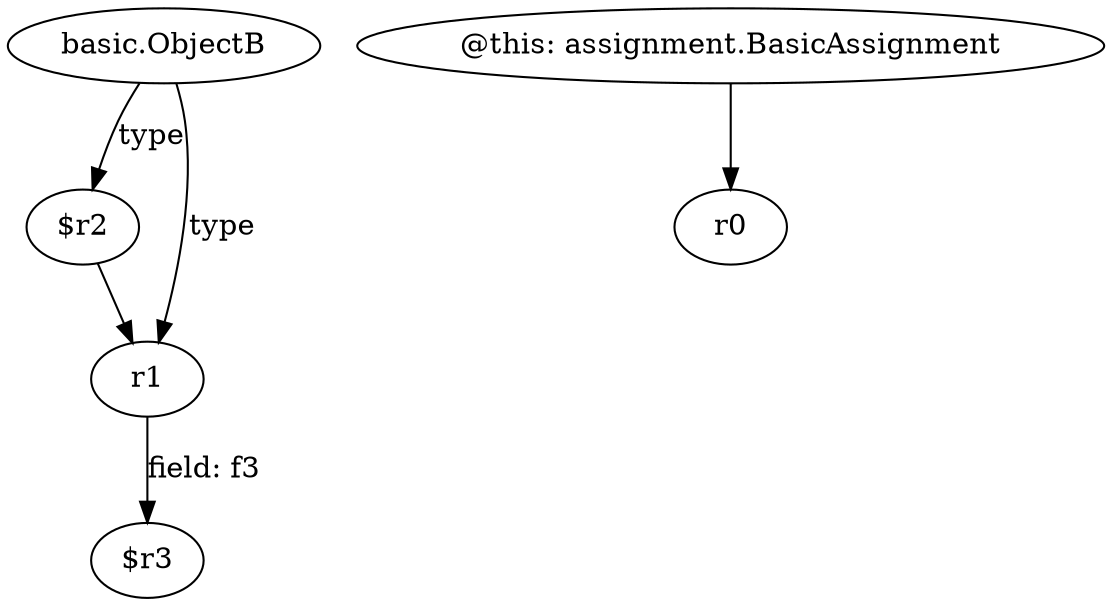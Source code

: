 digraph g {
0[label="$r2"]
1[label="r1"]
0->1[label=""]
2[label="basic.ObjectB"]
2->1[label="type"]
3[label="$r3"]
1->3[label="field: f3"]
4[label="@this: assignment.BasicAssignment"]
5[label="r0"]
4->5[label=""]
2->0[label="type"]
}